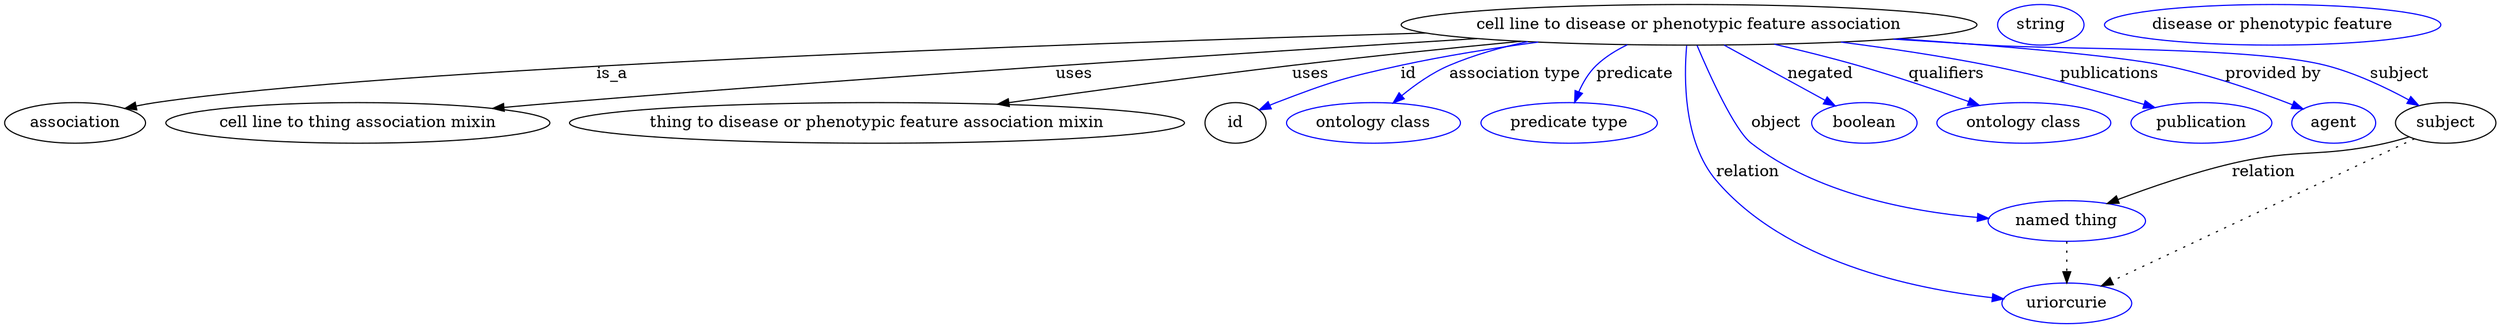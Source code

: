 digraph {
	graph [bb="0,0,1803.8,283"];
	node [label="\N"];
	"cell line to disease or phenotypic feature association"	 [height=0.5,
		label="cell line to disease or phenotypic feature association",
		pos="1202,265",
		width=5.4342];
	association	 [height=0.5,
		pos="50.046,178",
		width=1.3902];
	"cell line to disease or phenotypic feature association" -> association	 [label=is_a,
		lp="434.05,221.5",
		pos="e,86.237,190.44 1018.3,258.77 753.57,248.88 278.04,227.43 109.05,196 104.84,195.22 100.51,194.24 96.2,193.15"];
	"cell line to thing association mixin"	 [height=0.5,
		pos="252.05,178",
		width=3.7191];
	"cell line to disease or phenotypic feature association" -> "cell line to thing association mixin"	 [label=uses,
		lp="740.05,221.5",
		pos="e,348.14,190.63 1049,253.75 886.6,241.37 622.46,220.02 395.05,196 383.07,194.73 370.54,193.31 358.09,191.83"];
	"thing to disease or phenotypic feature association mixin"	 [height=0.5,
		pos="613.05,178",
		width=5.7953];
	"cell line to disease or phenotypic feature association" -> "thing to disease or phenotypic feature association mixin"	 [label=uses,
		lp="934.05,221.5",
		pos="e,705.53,194.15 1083,250.65 1033.2,244.4 974.78,236.74 922.05,229 853,218.87 775.51,206.07 715.4,195.84"];
	id	 [height=0.5,
		pos="867.05,178",
		width=0.75];
	"cell line to disease or phenotypic feature association" -> id	 [color=blue,
		label=id,
		lp="1005.5,221.5",
		pos="e,888.53,189.33 1098.6,249.67 1066.8,244.13 1031.8,237.18 1000,229 955.95,217.64 945.06,213.56 903.05,196 901.26,195.25 899.43,194.46 \
897.6,193.63",
		style=solid];
	"association type"	 [color=blue,
		height=0.5,
		label="ontology class",
		pos="974.05,178",
		width=1.7151];
	"cell line to disease or phenotypic feature association" -> "association type"	 [color=blue,
		label="association type",
		lp="1081,221.5",
		pos="e,990.96,195.41 1097,249.78 1076.6,244.7 1055.7,237.95 1037,229 1023.1,222.28 1009.4,211.9 998.46,202.24",
		style=solid];
	predicate	 [color=blue,
		height=0.5,
		label="predicate type",
		pos="1114,178",
		width=1.679];
	"cell line to disease or phenotypic feature association" -> predicate	 [color=blue,
		label=predicate,
		lp="1163,221.5",
		pos="e,1119.5,196.13 1161.7,247.35 1153.2,242.31 1144.7,236.19 1138,229 1131.8,222.3 1126.9,213.7 1123.3,205.48",
		style=solid];
	object	 [color=blue,
		height=0.5,
		label="named thing",
		pos="1485,91",
		width=1.5346];
	"cell line to disease or phenotypic feature association" -> object	 [color=blue,
		label=object,
		lp="1274,178",
		pos="e,1431.1,95.473 1209.6,246.74 1220.9,219.97 1242.6,171.94 1257,160 1303.7,121.41 1371.6,104.39 1421.1,96.891",
		style=solid];
	relation	 [color=blue,
		height=0.5,
		label=uriorcurie,
		pos="1485,18",
		width=1.2638];
	"cell line to disease or phenotypic feature association" -> relation	 [color=blue,
		label=relation,
		lp="1259,134.5",
		pos="e,1443,24.974 1202,246.62 1202.8,217.81 1208.5,161.69 1238,127 1288.2,68.03 1376.5,39.776 1432.8,27.153",
		style=solid];
	negated	 [color=blue,
		height=0.5,
		label=boolean,
		pos="1338,178",
		width=1.0652];
	"cell line to disease or phenotypic feature association" -> negated	 [color=blue,
		label=negated,
		lp="1305.5,221.5",
		pos="e,1316.3,193.03 1232.4,247.17 1242,241.46 1252.5,235.06 1262,229 1277.2,219.36 1293.8,208.27 1307.7,198.9",
		style=solid];
	qualifiers	 [color=blue,
		height=0.5,
		label="ontology class",
		pos="1456,178",
		width=1.7151];
	"cell line to disease or phenotypic feature association" -> qualifiers	 [color=blue,
		label=qualifiers,
		lp="1396,221.5",
		pos="e,1422,193.15 1268.5,248.04 1288.7,242.45 1310.9,235.89 1331,229 1358.5,219.59 1388.7,207.34 1412.5,197.21",
		style=solid];
	publications	 [color=blue,
		height=0.5,
		label=publication,
		pos="1586,178",
		width=1.3902];
	"cell line to disease or phenotypic feature association" -> publications	 [color=blue,
		label=publications,
		lp="1513.5,221.5",
		pos="e,1550.9,190.88 1314.6,250.26 1350.5,244.68 1390.1,237.56 1426,229 1465.6,219.57 1509.6,205.26 1541.4,194.2",
		style=solid];
	"provided by"	 [color=blue,
		height=0.5,
		label=agent,
		pos="1684,178",
		width=0.83048];
	"cell line to disease or phenotypic feature association" -> "provided by"	 [color=blue,
		label="provided by",
		lp="1632,221.5",
		pos="e,1660.7,189.37 1340.7,252.26 1428.9,243.88 1530.4,233.63 1551,229 1586.5,221.06 1625.1,205.43 1651.5,193.56",
		style=solid];
	subject	 [height=0.5,
		pos="1768,178",
		width=0.99297];
	"cell line to disease or phenotypic feature association" -> subject	 [color=blue,
		label=subject,
		lp="1724.5,221.5",
		pos="e,1746.3,192.5 1341.4,252.34 1363,250.48 1385.1,248.64 1406,247 1522.9,237.85 1556.2,260.48 1669,229 1693.4,222.21 1718.6,209.08 \
1737.6,197.83",
		style=solid];
	association_id	 [color=blue,
		height=0.5,
		label=string,
		pos="1446,265",
		width=0.84854];
	object -> relation	 [pos="e,1485,36.09 1485,72.955 1485,64.883 1485,55.176 1485,46.182",
		style=dotted];
	subject -> object	 [label=relation,
		lp="1633,134.5",
		pos="e,1516.5,105.89 1740.8,165.98 1735,163.75 1728.9,161.62 1723,160 1674.9,146.64 1660.2,155.39 1612,142 1582.4,133.76 1550.3,120.83 \
1525.8,110.05"];
	subject -> relation	 [pos="e,1511.2,32.759 1743.9,164.36 1693.8,136.02 1578.3,70.7 1520,37.757",
		style=dotted];
	"cell line to disease or phenotypic feature association_subject"	 [color=blue,
		height=0.5,
		label="disease or phenotypic feature",
		pos="1609,265",
		width=3.1775];
}
